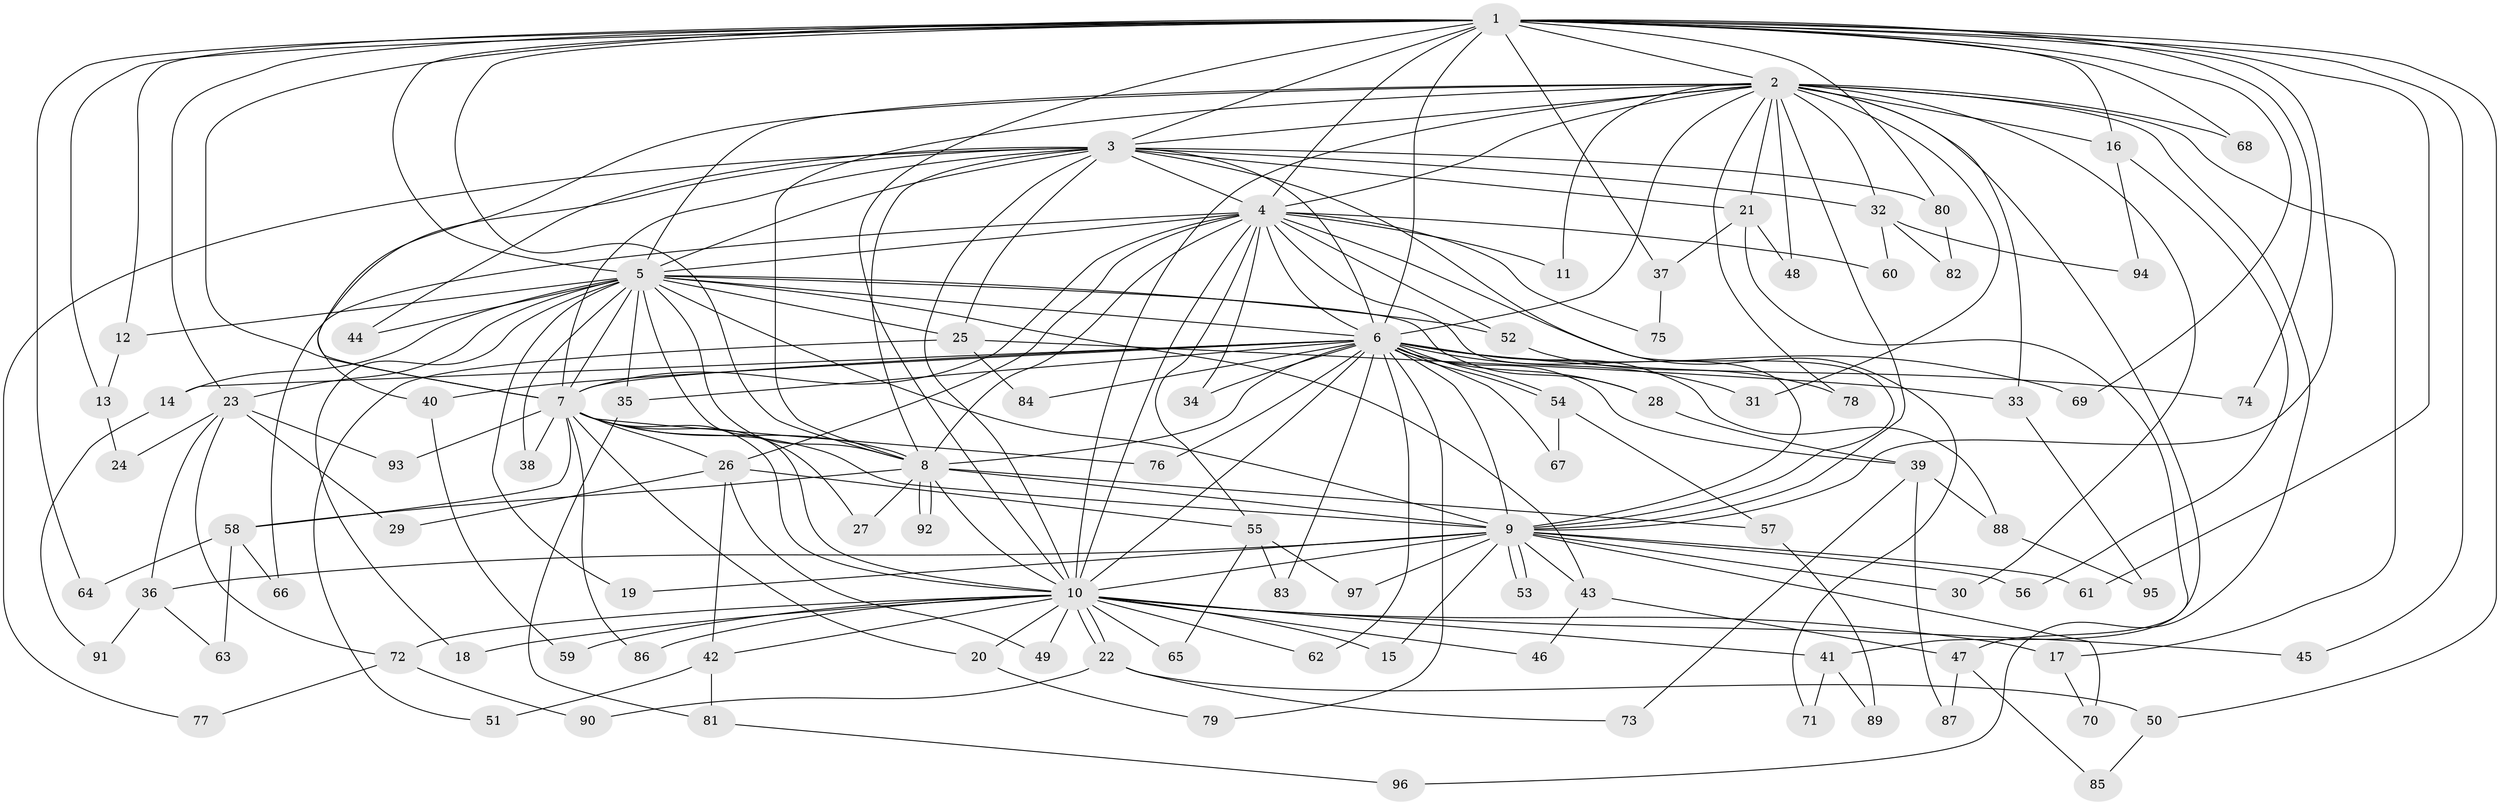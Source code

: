 // Generated by graph-tools (version 1.1) at 2025/25/03/09/25 03:25:47]
// undirected, 97 vertices, 219 edges
graph export_dot {
graph [start="1"]
  node [color=gray90,style=filled];
  1;
  2;
  3;
  4;
  5;
  6;
  7;
  8;
  9;
  10;
  11;
  12;
  13;
  14;
  15;
  16;
  17;
  18;
  19;
  20;
  21;
  22;
  23;
  24;
  25;
  26;
  27;
  28;
  29;
  30;
  31;
  32;
  33;
  34;
  35;
  36;
  37;
  38;
  39;
  40;
  41;
  42;
  43;
  44;
  45;
  46;
  47;
  48;
  49;
  50;
  51;
  52;
  53;
  54;
  55;
  56;
  57;
  58;
  59;
  60;
  61;
  62;
  63;
  64;
  65;
  66;
  67;
  68;
  69;
  70;
  71;
  72;
  73;
  74;
  75;
  76;
  77;
  78;
  79;
  80;
  81;
  82;
  83;
  84;
  85;
  86;
  87;
  88;
  89;
  90;
  91;
  92;
  93;
  94;
  95;
  96;
  97;
  1 -- 2;
  1 -- 3;
  1 -- 4;
  1 -- 5;
  1 -- 6;
  1 -- 7;
  1 -- 8;
  1 -- 9;
  1 -- 10;
  1 -- 12;
  1 -- 13;
  1 -- 16;
  1 -- 23;
  1 -- 37;
  1 -- 45;
  1 -- 50;
  1 -- 61;
  1 -- 64;
  1 -- 68;
  1 -- 69;
  1 -- 74;
  1 -- 80;
  2 -- 3;
  2 -- 4;
  2 -- 5;
  2 -- 6;
  2 -- 7;
  2 -- 8;
  2 -- 9;
  2 -- 10;
  2 -- 11;
  2 -- 16;
  2 -- 17;
  2 -- 21;
  2 -- 30;
  2 -- 31;
  2 -- 32;
  2 -- 33;
  2 -- 41;
  2 -- 48;
  2 -- 68;
  2 -- 78;
  2 -- 96;
  3 -- 4;
  3 -- 5;
  3 -- 6;
  3 -- 7;
  3 -- 8;
  3 -- 9;
  3 -- 10;
  3 -- 21;
  3 -- 25;
  3 -- 32;
  3 -- 40;
  3 -- 44;
  3 -- 77;
  3 -- 80;
  4 -- 5;
  4 -- 6;
  4 -- 7;
  4 -- 8;
  4 -- 9;
  4 -- 10;
  4 -- 11;
  4 -- 26;
  4 -- 34;
  4 -- 52;
  4 -- 55;
  4 -- 60;
  4 -- 66;
  4 -- 71;
  4 -- 75;
  5 -- 6;
  5 -- 7;
  5 -- 8;
  5 -- 9;
  5 -- 10;
  5 -- 12;
  5 -- 14;
  5 -- 18;
  5 -- 19;
  5 -- 23;
  5 -- 25;
  5 -- 28;
  5 -- 35;
  5 -- 38;
  5 -- 43;
  5 -- 44;
  5 -- 52;
  6 -- 7;
  6 -- 8;
  6 -- 9;
  6 -- 10;
  6 -- 14;
  6 -- 28;
  6 -- 31;
  6 -- 34;
  6 -- 35;
  6 -- 39;
  6 -- 40;
  6 -- 54;
  6 -- 54;
  6 -- 62;
  6 -- 67;
  6 -- 69;
  6 -- 74;
  6 -- 76;
  6 -- 79;
  6 -- 83;
  6 -- 84;
  6 -- 88;
  7 -- 8;
  7 -- 9;
  7 -- 10;
  7 -- 20;
  7 -- 26;
  7 -- 27;
  7 -- 38;
  7 -- 58;
  7 -- 76;
  7 -- 86;
  7 -- 93;
  8 -- 9;
  8 -- 10;
  8 -- 27;
  8 -- 57;
  8 -- 58;
  8 -- 92;
  8 -- 92;
  9 -- 10;
  9 -- 15;
  9 -- 19;
  9 -- 30;
  9 -- 36;
  9 -- 43;
  9 -- 53;
  9 -- 53;
  9 -- 56;
  9 -- 61;
  9 -- 70;
  9 -- 97;
  10 -- 15;
  10 -- 17;
  10 -- 18;
  10 -- 20;
  10 -- 22;
  10 -- 22;
  10 -- 41;
  10 -- 42;
  10 -- 45;
  10 -- 46;
  10 -- 49;
  10 -- 59;
  10 -- 62;
  10 -- 65;
  10 -- 72;
  10 -- 86;
  12 -- 13;
  13 -- 24;
  14 -- 91;
  16 -- 56;
  16 -- 94;
  17 -- 70;
  20 -- 79;
  21 -- 37;
  21 -- 47;
  21 -- 48;
  22 -- 50;
  22 -- 73;
  22 -- 90;
  23 -- 24;
  23 -- 29;
  23 -- 36;
  23 -- 72;
  23 -- 93;
  25 -- 33;
  25 -- 51;
  25 -- 84;
  26 -- 29;
  26 -- 42;
  26 -- 49;
  26 -- 55;
  28 -- 39;
  32 -- 60;
  32 -- 82;
  32 -- 94;
  33 -- 95;
  35 -- 81;
  36 -- 63;
  36 -- 91;
  37 -- 75;
  39 -- 73;
  39 -- 87;
  39 -- 88;
  40 -- 59;
  41 -- 71;
  41 -- 89;
  42 -- 51;
  42 -- 81;
  43 -- 46;
  43 -- 47;
  47 -- 85;
  47 -- 87;
  50 -- 85;
  52 -- 78;
  54 -- 57;
  54 -- 67;
  55 -- 65;
  55 -- 83;
  55 -- 97;
  57 -- 89;
  58 -- 63;
  58 -- 64;
  58 -- 66;
  72 -- 77;
  72 -- 90;
  80 -- 82;
  81 -- 96;
  88 -- 95;
}

